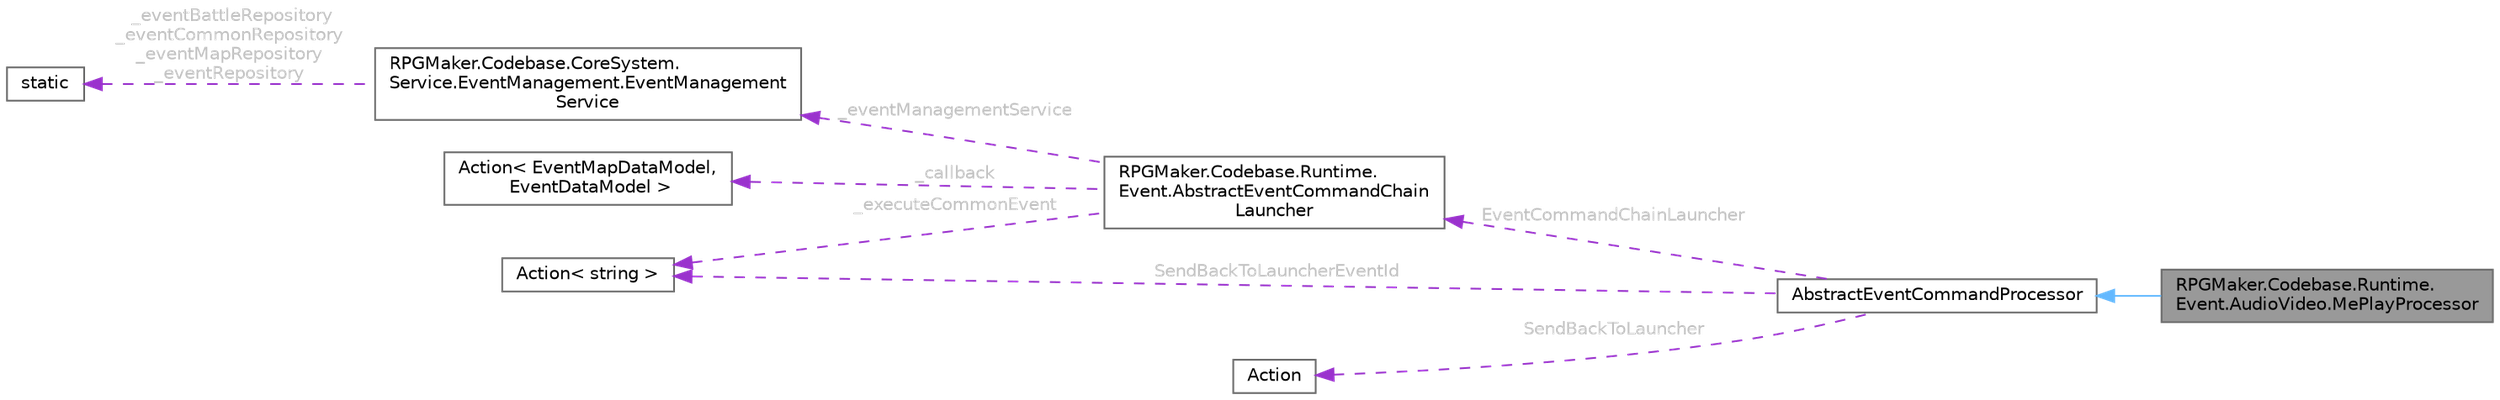 digraph "RPGMaker.Codebase.Runtime.Event.AudioVideo.MePlayProcessor"
{
 // LATEX_PDF_SIZE
  bgcolor="transparent";
  edge [fontname=Helvetica,fontsize=10,labelfontname=Helvetica,labelfontsize=10];
  node [fontname=Helvetica,fontsize=10,shape=box,height=0.2,width=0.4];
  rankdir="LR";
  Node1 [id="Node000001",label="RPGMaker.Codebase.Runtime.\lEvent.AudioVideo.MePlayProcessor",height=0.2,width=0.4,color="gray40", fillcolor="grey60", style="filled", fontcolor="black",tooltip="（※翻訳者追記） いわゆるプログラムで言う所の、インストラクション（Instruction；命令）だ。つまりこれは、音楽効果再生命令"];
  Node2 -> Node1 [id="edge1_Node000001_Node000002",dir="back",color="steelblue1",style="solid",tooltip=" "];
  Node2 [id="Node000002",label="AbstractEventCommandProcessor",height=0.2,width=0.4,color="gray40", fillcolor="white", style="filled",URL="$d9/de5/class_r_p_g_maker_1_1_codebase_1_1_runtime_1_1_event_1_1_abstract_event_command_processor.html",tooltip="（※翻訳者追記） いわゆるプログラムで言う所の、インストラクション（Instruction；命令）だ。その抽象クラス"];
  Node3 -> Node2 [id="edge2_Node000002_Node000003",dir="back",color="darkorchid3",style="dashed",tooltip=" ",label=" EventCommandChainLauncher",fontcolor="grey" ];
  Node3 [id="Node000003",label="RPGMaker.Codebase.Runtime.\lEvent.AbstractEventCommandChain\lLauncher",height=0.2,width=0.4,color="gray40", fillcolor="white", style="filled",URL="$d4/dd0/class_r_p_g_maker_1_1_codebase_1_1_runtime_1_1_event_1_1_abstract_event_command_chain_launcher.html",tooltip="イベントのChainLauncherの基底クラス"];
  Node4 -> Node3 [id="edge3_Node000003_Node000004",dir="back",color="darkorchid3",style="dashed",tooltip=" ",label=" _callback",fontcolor="grey" ];
  Node4 [id="Node000004",label="Action\< EventMapDataModel,\l EventDataModel \>",height=0.2,width=0.4,color="gray40", fillcolor="white", style="filled",tooltip=" "];
  Node5 -> Node3 [id="edge4_Node000003_Node000005",dir="back",color="darkorchid3",style="dashed",tooltip=" ",label=" _executeCommonEvent",fontcolor="grey" ];
  Node5 [id="Node000005",label="Action\< string \>",height=0.2,width=0.4,color="gray40", fillcolor="white", style="filled",tooltip=" "];
  Node6 -> Node3 [id="edge5_Node000003_Node000006",dir="back",color="darkorchid3",style="dashed",tooltip=" ",label=" _eventManagementService",fontcolor="grey" ];
  Node6 [id="Node000006",label="RPGMaker.Codebase.CoreSystem.\lService.EventManagement.EventManagement\lService",height=0.2,width=0.4,color="gray40", fillcolor="white", style="filled",URL="$d5/d7b/class_r_p_g_maker_1_1_codebase_1_1_core_system_1_1_service_1_1_event_management_1_1_event_management_service.html",tooltip="😁 イベント管理サービス"];
  Node7 -> Node6 [id="edge6_Node000006_Node000007",dir="back",color="darkorchid3",style="dashed",tooltip=" ",label=" _eventBattleRepository\n_eventCommonRepository\n_eventMapRepository\n_eventRepository",fontcolor="grey" ];
  Node7 [id="Node000007",label="static",height=0.2,width=0.4,color="gray40", fillcolor="white", style="filled",tooltip=" "];
  Node8 -> Node2 [id="edge7_Node000002_Node000008",dir="back",color="darkorchid3",style="dashed",tooltip=" ",label=" SendBackToLauncher",fontcolor="grey" ];
  Node8 [id="Node000008",label="Action",height=0.2,width=0.4,color="gray40", fillcolor="white", style="filled",tooltip=" "];
  Node5 -> Node2 [id="edge8_Node000002_Node000005",dir="back",color="darkorchid3",style="dashed",tooltip=" ",label=" SendBackToLauncherEventId",fontcolor="grey" ];
}
